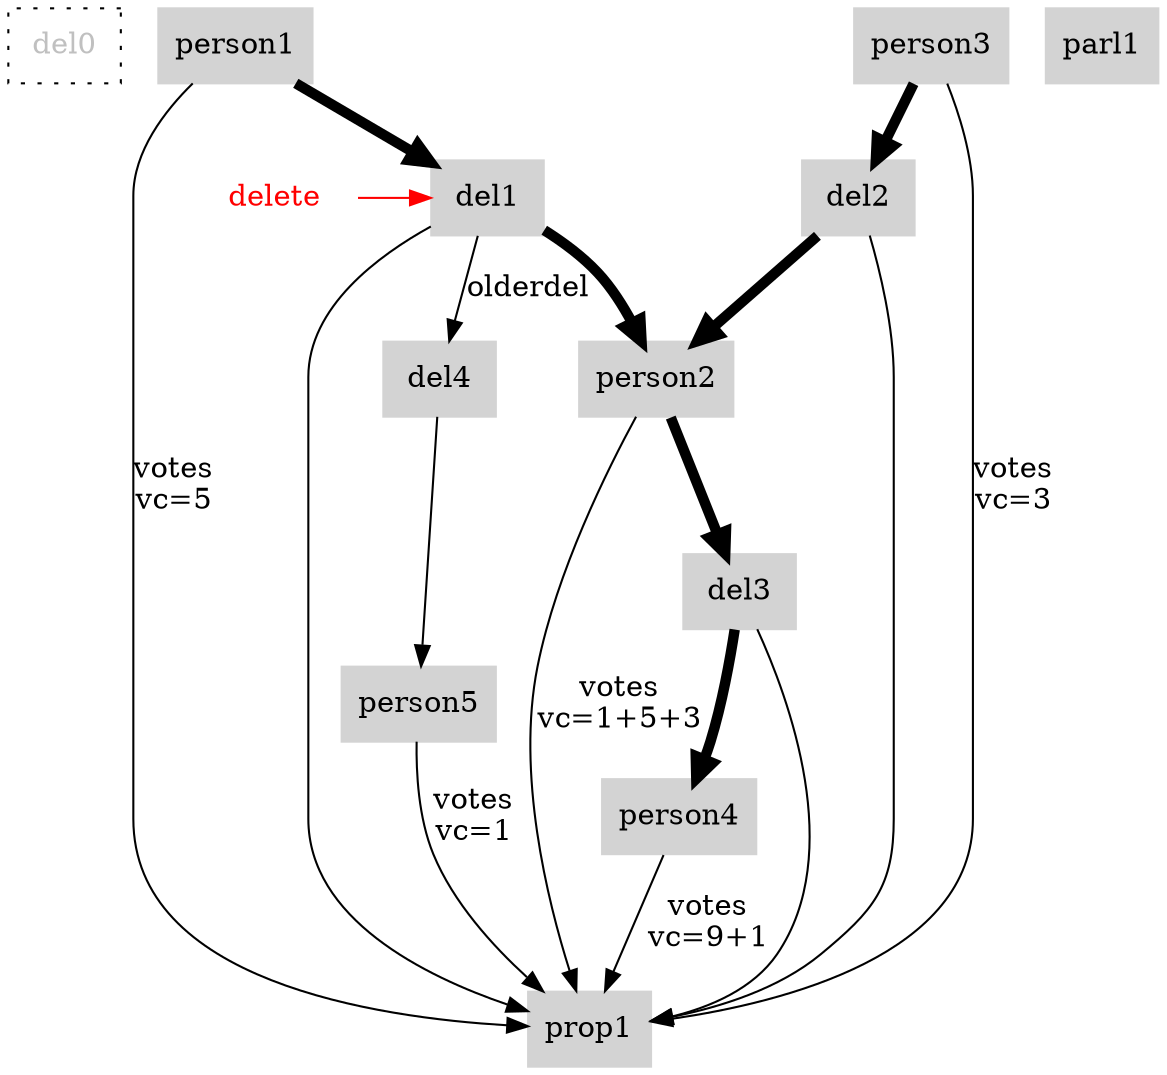 digraph G {
  node [shape=box, style=dotted, fontcolor=grey];
  del0
  node [shape=box, style=filled, color=lightgrey, fontcolor=black];
  person1; person2; person3; person4; person5;
  parl1;   prop1; 
  del1; del2; del3; del4; 
  node [shape=ellipse, style=filled, color=white];
  person1 -> del1 -> person2 -> del3 -> person4 [penwidth=5.0];
  person1 -> prop1  [label="votes\nvc=5"];
  person3 -> prop1  [label="votes\nvc=3"];
  person2 -> prop1 [label="votes\nvc=1+5+3"];
  person5 -> prop1 [label="votes\nvc=1"];
  del1 -> del4 [label="olderdel"];
  del4 -> person5; 
  del1 -> prop1;
  del3 -> prop1; 
  person3 -> del2 -> person2  [penwidth=5.0];
  del2 -> prop1; 
  person4 -> prop1 [label="votes\nvc=9+1"];
  node [fontcolor=red];
  edge [color=red];
  delete->del1;
  {rank = same; delete; del1}
}
